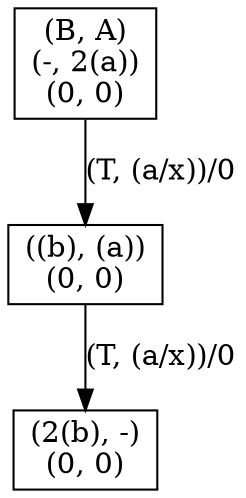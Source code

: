 digraph G {
	rankdir=TB;
	0 [label = "(B, A)\n(-, 2(a))\n(0, 0)" shape=box];
	1 [label = "((b), (a))\n(0, 0)" shape=box];
	2 [label = "(2(b), -)\n(0, 0)" shape=box];
	0 -> 1 [label = "(T, (a/x))/0"];
	1 -> 2 [label = "(T, (a/x))/0"];
}
